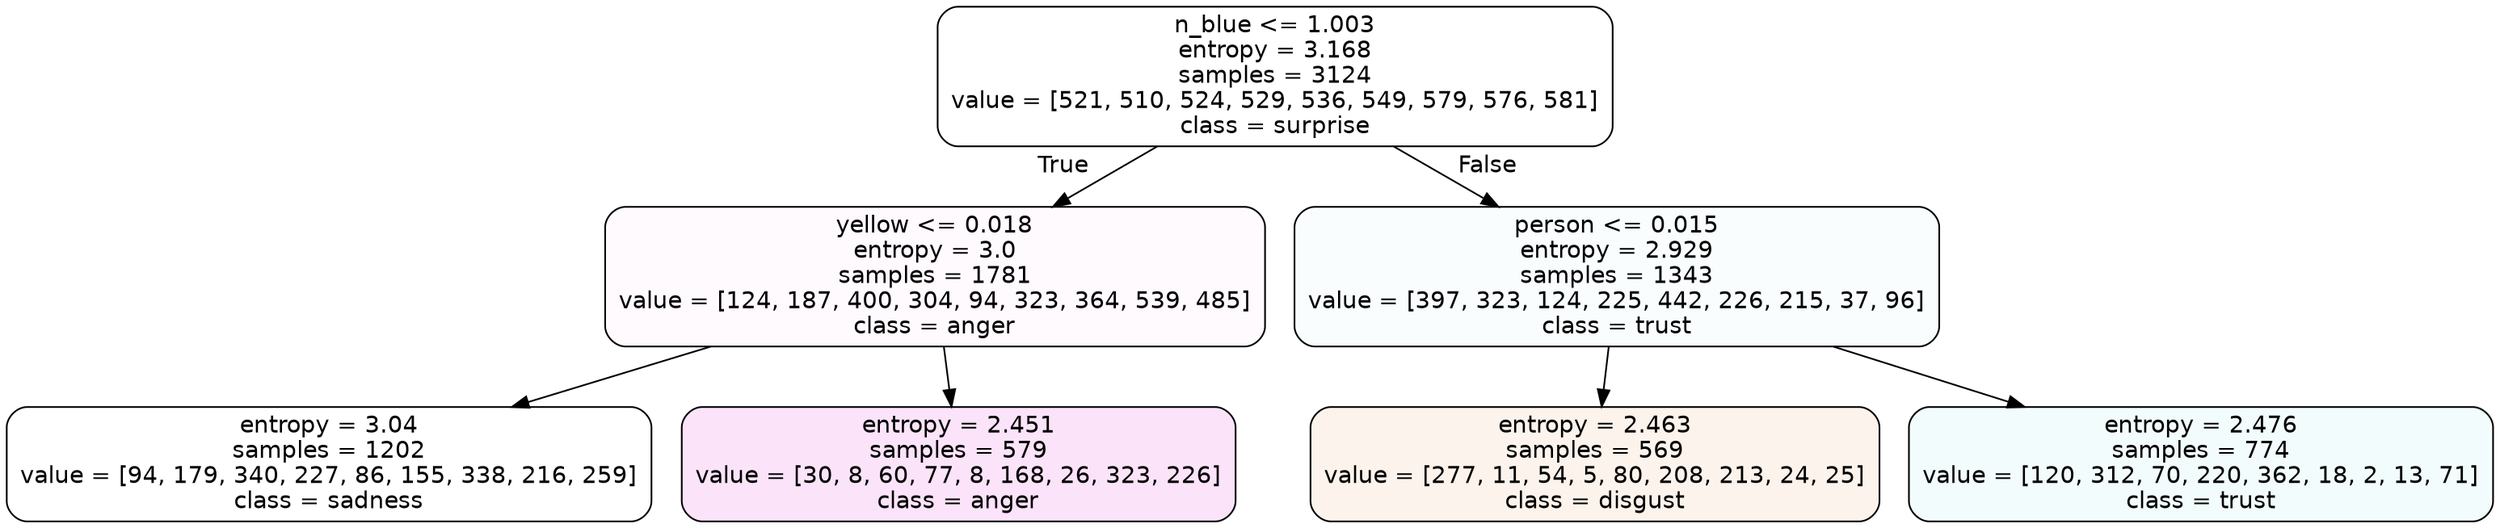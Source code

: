 digraph Tree {
node [shape=box, style="filled, rounded", color="black", fontname=helvetica] ;
edge [fontname=helvetica] ;
0 [label="n_blue <= 1.003\nentropy = 3.168\nsamples = 3124\nvalue = [521, 510, 524, 529, 536, 549, 579, 576, 581]\nclass = surprise", fillcolor="#e5396400"] ;
1 [label="yellow <= 0.018\nentropy = 3.0\nsamples = 1781\nvalue = [124, 187, 400, 304, 94, 323, 364, 539, 485]\nclass = anger", fillcolor="#e539d706"] ;
0 -> 1 [labeldistance=2.5, labelangle=45, headlabel="True"] ;
2 [label="entropy = 3.04\nsamples = 1202\nvalue = [94, 179, 340, 227, 86, 155, 338, 216, 259]\nclass = sadness", fillcolor="#64e53900"] ;
1 -> 2 ;
3 [label="entropy = 2.451\nsamples = 579\nvalue = [30, 8, 60, 77, 8, 168, 26, 323, 226]\nclass = anger", fillcolor="#e539d723"] ;
1 -> 3 ;
4 [label="person <= 0.015\nentropy = 2.929\nsamples = 1343\nvalue = [397, 323, 124, 225, 442, 226, 215, 37, 96]\nclass = trust", fillcolor="#39d7e507"] ;
0 -> 4 [labeldistance=2.5, labelangle=-45, headlabel="False"] ;
5 [label="entropy = 2.463\nsamples = 569\nvalue = [277, 11, 54, 5, 80, 208, 213, 24, 25]\nclass = disgust", fillcolor="#e5813918"] ;
4 -> 5 ;
6 [label="entropy = 2.476\nsamples = 774\nvalue = [120, 312, 70, 220, 362, 18, 2, 13, 71]\nclass = trust", fillcolor="#39d7e50f"] ;
4 -> 6 ;
}